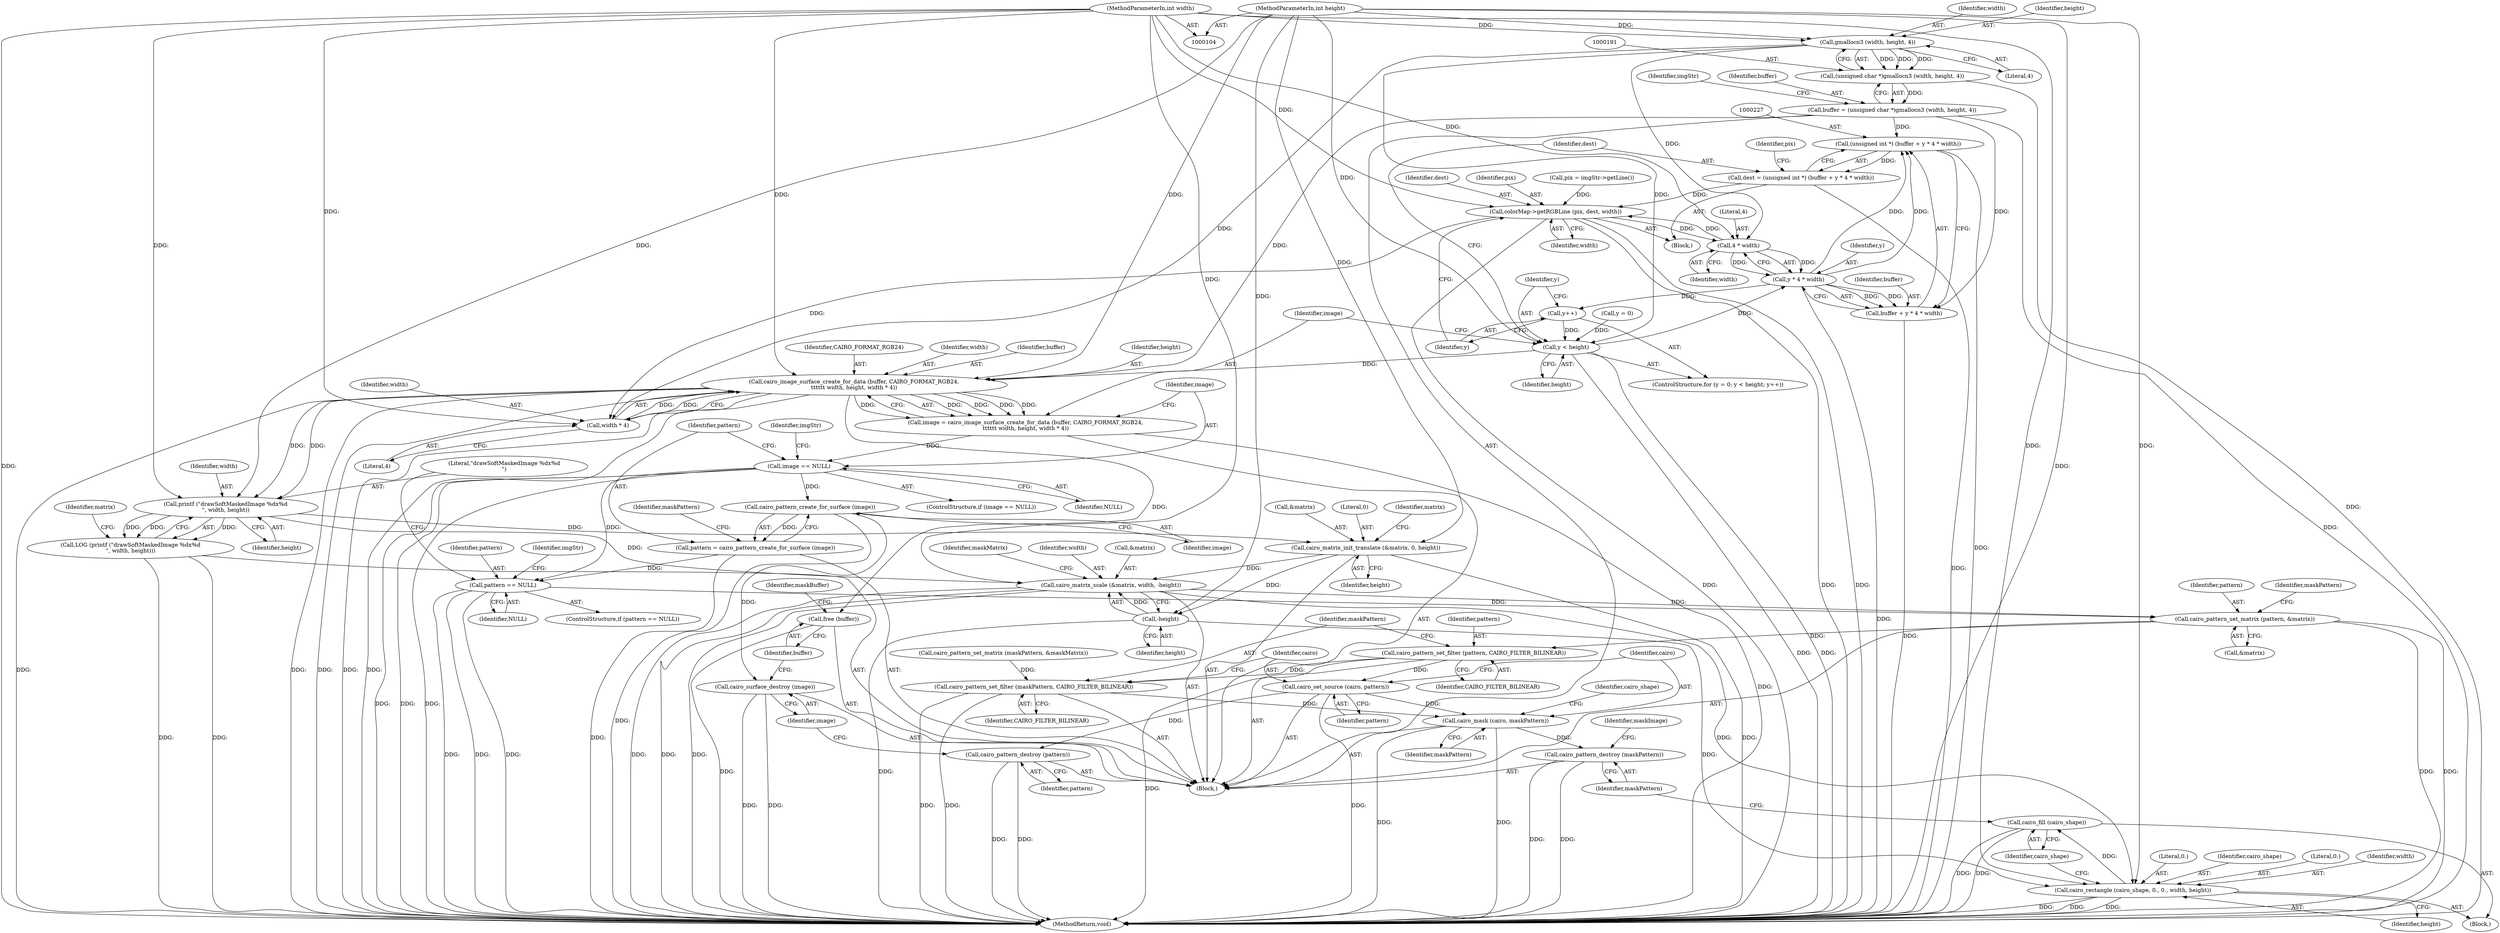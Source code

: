 digraph "0_poppler_7b2d314a61fd0e12f47c62996cb49ec0d1ba747a_3@API" {
"1000192" [label="(Call,gmallocn3 (width, height, 4))"];
"1000108" [label="(MethodParameterIn,int width)"];
"1000109" [label="(MethodParameterIn,int height)"];
"1000190" [label="(Call,(unsigned char *)gmallocn3 (width, height, 4))"];
"1000188" [label="(Call,buffer = (unsigned char *)gmallocn3 (width, height, 4))"];
"1000226" [label="(Call,(unsigned int *) (buffer + y * 4 * width))"];
"1000224" [label="(Call,dest = (unsigned int *) (buffer + y * 4 * width))"];
"1000238" [label="(Call,colorMap->getRGBLine (pix, dest, width))"];
"1000232" [label="(Call,4 * width)"];
"1000230" [label="(Call,y * 4 * width)"];
"1000221" [label="(Call,y++)"];
"1000218" [label="(Call,y < height)"];
"1000244" [label="(Call,cairo_image_surface_create_for_data (buffer, CAIRO_FORMAT_RGB24,\n\t\t\t\t\t\t width, height, width * 4))"];
"1000242" [label="(Call,image = cairo_image_surface_create_for_data (buffer, CAIRO_FORMAT_RGB24,\n\t\t\t\t\t\t width, height, width * 4))"];
"1000253" [label="(Call,image == NULL)"];
"1000262" [label="(Call,cairo_pattern_create_for_surface (image))"];
"1000260" [label="(Call,pattern = cairo_pattern_create_for_surface (image))"];
"1000269" [label="(Call,pattern == NULL)"];
"1000303" [label="(Call,cairo_pattern_set_matrix (pattern, &matrix))"];
"1000311" [label="(Call,cairo_pattern_set_filter (pattern, CAIRO_FILTER_BILINEAR))"];
"1000314" [label="(Call,cairo_pattern_set_filter (maskPattern, CAIRO_FILTER_BILINEAR))"];
"1000320" [label="(Call,cairo_mask (cairo, maskPattern))"];
"1000334" [label="(Call,cairo_pattern_destroy (maskPattern))"];
"1000317" [label="(Call,cairo_set_source (cairo, pattern))"];
"1000338" [label="(Call,cairo_pattern_destroy (pattern))"];
"1000340" [label="(Call,cairo_surface_destroy (image))"];
"1000277" [label="(Call,printf (\"drawSoftMaskedImage %dx%d\n\", width, height))"];
"1000276" [label="(Call,LOG (printf (\"drawSoftMaskedImage %dx%d\n\", width, height)))"];
"1000281" [label="(Call,cairo_matrix_init_translate (&matrix, 0, height))"];
"1000286" [label="(Call,cairo_matrix_scale (&matrix, width, -height))"];
"1000326" [label="(Call,cairo_rectangle (cairo_shape, 0., 0., width, height))"];
"1000332" [label="(Call,cairo_fill (cairo_shape))"];
"1000290" [label="(Call,-height)"];
"1000342" [label="(Call,free (buffer))"];
"1000228" [label="(Call,buffer + y * 4 * width)"];
"1000249" [label="(Call,width * 4)"];
"1000342" [label="(Call,free (buffer))"];
"1000343" [label="(Identifier,buffer)"];
"1000250" [label="(Identifier,width)"];
"1000277" [label="(Call,printf (\"drawSoftMaskedImage %dx%d\n\", width, height))"];
"1000288" [label="(Identifier,matrix)"];
"1000282" [label="(Call,&matrix)"];
"1000333" [label="(Identifier,cairo_shape)"];
"1000276" [label="(Call,LOG (printf (\"drawSoftMaskedImage %dx%d\n\", width, height)))"];
"1000194" [label="(Identifier,height)"];
"1000325" [label="(Block,)"];
"1000278" [label="(Literal,\"drawSoftMaskedImage %dx%d\n\")"];
"1000294" [label="(Identifier,maskMatrix)"];
"1000197" [label="(Identifier,imgStr)"];
"1000303" [label="(Call,cairo_pattern_set_matrix (pattern, &matrix))"];
"1000338" [label="(Call,cairo_pattern_destroy (pattern))"];
"1000222" [label="(Identifier,y)"];
"1000236" [label="(Identifier,pix)"];
"1000345" [label="(Identifier,maskBuffer)"];
"1000190" [label="(Call,(unsigned char *)gmallocn3 (width, height, 4))"];
"1000308" [label="(Identifier,maskPattern)"];
"1000260" [label="(Call,pattern = cairo_pattern_create_for_surface (image))"];
"1000193" [label="(Identifier,width)"];
"1000188" [label="(Call,buffer = (unsigned char *)gmallocn3 (width, height, 4))"];
"1000253" [label="(Call,image == NULL)"];
"1000249" [label="(Call,width * 4)"];
"1000334" [label="(Call,cairo_pattern_destroy (maskPattern))"];
"1000234" [label="(Identifier,width)"];
"1000108" [label="(MethodParameterIn,int width)"];
"1000195" [label="(Literal,4)"];
"1000337" [label="(Identifier,maskImage)"];
"1000285" [label="(Identifier,height)"];
"1000238" [label="(Call,colorMap->getRGBLine (pix, dest, width))"];
"1000251" [label="(Literal,4)"];
"1000311" [label="(Call,cairo_pattern_set_filter (pattern, CAIRO_FILTER_BILINEAR))"];
"1000241" [label="(Identifier,width)"];
"1000340" [label="(Call,cairo_surface_destroy (image))"];
"1000232" [label="(Call,4 * width)"];
"1000269" [label="(Call,pattern == NULL)"];
"1000305" [label="(Call,&matrix)"];
"1000214" [label="(ControlStructure,for (y = 0; y < height; y++))"];
"1000189" [label="(Identifier,buffer)"];
"1000261" [label="(Identifier,pattern)"];
"1000233" [label="(Literal,4)"];
"1000265" [label="(Identifier,maskPattern)"];
"1000322" [label="(Identifier,maskPattern)"];
"1000271" [label="(Identifier,NULL)"];
"1000328" [label="(Literal,0.)"];
"1000280" [label="(Identifier,height)"];
"1000231" [label="(Identifier,y)"];
"1000318" [label="(Identifier,cairo)"];
"1000248" [label="(Identifier,height)"];
"1000314" [label="(Call,cairo_pattern_set_filter (maskPattern, CAIRO_FILTER_BILINEAR))"];
"1000268" [label="(ControlStructure,if (pattern == NULL))"];
"1000221" [label="(Call,y++)"];
"1000262" [label="(Call,cairo_pattern_create_for_surface (image))"];
"1000341" [label="(Identifier,image)"];
"1000286" [label="(Call,cairo_matrix_scale (&matrix, width, -height))"];
"1000290" [label="(Call,-height)"];
"1000258" [label="(Identifier,imgStr)"];
"1000246" [label="(Identifier,CAIRO_FORMAT_RGB24)"];
"1000291" [label="(Identifier,height)"];
"1000330" [label="(Identifier,width)"];
"1000220" [label="(Identifier,height)"];
"1000332" [label="(Call,cairo_fill (cairo_shape))"];
"1000263" [label="(Identifier,image)"];
"1000223" [label="(Block,)"];
"1000307" [label="(Call,cairo_pattern_set_matrix (maskPattern, &maskMatrix))"];
"1000320" [label="(Call,cairo_mask (cairo, maskPattern))"];
"1000252" [label="(ControlStructure,if (image == NULL))"];
"1000281" [label="(Call,cairo_matrix_init_translate (&matrix, 0, height))"];
"1000331" [label="(Identifier,height)"];
"1000225" [label="(Identifier,dest)"];
"1000239" [label="(Identifier,pix)"];
"1000289" [label="(Identifier,width)"];
"1000215" [label="(Call,y = 0)"];
"1000219" [label="(Identifier,y)"];
"1000279" [label="(Identifier,width)"];
"1000115" [label="(Block,)"];
"1000287" [label="(Call,&matrix)"];
"1000321" [label="(Identifier,cairo)"];
"1000244" [label="(Call,cairo_image_surface_create_for_data (buffer, CAIRO_FORMAT_RGB24,\n\t\t\t\t\t\t width, height, width * 4))"];
"1000192" [label="(Call,gmallocn3 (width, height, 4))"];
"1000230" [label="(Call,y * 4 * width)"];
"1000242" [label="(Call,image = cairo_image_surface_create_for_data (buffer, CAIRO_FORMAT_RGB24,\n\t\t\t\t\t\t width, height, width * 4))"];
"1000312" [label="(Identifier,pattern)"];
"1000329" [label="(Literal,0.)"];
"1000317" [label="(Call,cairo_set_source (cairo, pattern))"];
"1000274" [label="(Identifier,imgStr)"];
"1000339" [label="(Identifier,pattern)"];
"1000284" [label="(Literal,0)"];
"1000304" [label="(Identifier,pattern)"];
"1000283" [label="(Identifier,matrix)"];
"1000270" [label="(Identifier,pattern)"];
"1000224" [label="(Call,dest = (unsigned int *) (buffer + y * 4 * width))"];
"1000247" [label="(Identifier,width)"];
"1000255" [label="(Identifier,NULL)"];
"1000327" [label="(Identifier,cairo_shape)"];
"1000324" [label="(Identifier,cairo_shape)"];
"1000235" [label="(Call,pix = imgStr->getLine())"];
"1000218" [label="(Call,y < height)"];
"1000326" [label="(Call,cairo_rectangle (cairo_shape, 0., 0., width, height))"];
"1000348" [label="(MethodReturn,void)"];
"1000228" [label="(Call,buffer + y * 4 * width)"];
"1000109" [label="(MethodParameterIn,int height)"];
"1000315" [label="(Identifier,maskPattern)"];
"1000254" [label="(Identifier,image)"];
"1000319" [label="(Identifier,pattern)"];
"1000313" [label="(Identifier,CAIRO_FILTER_BILINEAR)"];
"1000240" [label="(Identifier,dest)"];
"1000245" [label="(Identifier,buffer)"];
"1000335" [label="(Identifier,maskPattern)"];
"1000316" [label="(Identifier,CAIRO_FILTER_BILINEAR)"];
"1000243" [label="(Identifier,image)"];
"1000229" [label="(Identifier,buffer)"];
"1000226" [label="(Call,(unsigned int *) (buffer + y * 4 * width))"];
"1000192" -> "1000190"  [label="AST: "];
"1000192" -> "1000195"  [label="CFG: "];
"1000193" -> "1000192"  [label="AST: "];
"1000194" -> "1000192"  [label="AST: "];
"1000195" -> "1000192"  [label="AST: "];
"1000190" -> "1000192"  [label="CFG: "];
"1000192" -> "1000190"  [label="DDG: "];
"1000192" -> "1000190"  [label="DDG: "];
"1000192" -> "1000190"  [label="DDG: "];
"1000108" -> "1000192"  [label="DDG: "];
"1000109" -> "1000192"  [label="DDG: "];
"1000192" -> "1000218"  [label="DDG: "];
"1000192" -> "1000232"  [label="DDG: "];
"1000192" -> "1000249"  [label="DDG: "];
"1000108" -> "1000104"  [label="AST: "];
"1000108" -> "1000348"  [label="DDG: "];
"1000108" -> "1000232"  [label="DDG: "];
"1000108" -> "1000238"  [label="DDG: "];
"1000108" -> "1000244"  [label="DDG: "];
"1000108" -> "1000249"  [label="DDG: "];
"1000108" -> "1000277"  [label="DDG: "];
"1000108" -> "1000286"  [label="DDG: "];
"1000108" -> "1000326"  [label="DDG: "];
"1000109" -> "1000104"  [label="AST: "];
"1000109" -> "1000348"  [label="DDG: "];
"1000109" -> "1000218"  [label="DDG: "];
"1000109" -> "1000244"  [label="DDG: "];
"1000109" -> "1000277"  [label="DDG: "];
"1000109" -> "1000281"  [label="DDG: "];
"1000109" -> "1000290"  [label="DDG: "];
"1000109" -> "1000326"  [label="DDG: "];
"1000190" -> "1000188"  [label="AST: "];
"1000191" -> "1000190"  [label="AST: "];
"1000188" -> "1000190"  [label="CFG: "];
"1000190" -> "1000348"  [label="DDG: "];
"1000190" -> "1000188"  [label="DDG: "];
"1000188" -> "1000115"  [label="AST: "];
"1000189" -> "1000188"  [label="AST: "];
"1000197" -> "1000188"  [label="CFG: "];
"1000188" -> "1000348"  [label="DDG: "];
"1000188" -> "1000226"  [label="DDG: "];
"1000188" -> "1000228"  [label="DDG: "];
"1000188" -> "1000244"  [label="DDG: "];
"1000226" -> "1000224"  [label="AST: "];
"1000226" -> "1000228"  [label="CFG: "];
"1000227" -> "1000226"  [label="AST: "];
"1000228" -> "1000226"  [label="AST: "];
"1000224" -> "1000226"  [label="CFG: "];
"1000226" -> "1000348"  [label="DDG: "];
"1000226" -> "1000224"  [label="DDG: "];
"1000230" -> "1000226"  [label="DDG: "];
"1000230" -> "1000226"  [label="DDG: "];
"1000224" -> "1000223"  [label="AST: "];
"1000225" -> "1000224"  [label="AST: "];
"1000236" -> "1000224"  [label="CFG: "];
"1000224" -> "1000348"  [label="DDG: "];
"1000224" -> "1000238"  [label="DDG: "];
"1000238" -> "1000223"  [label="AST: "];
"1000238" -> "1000241"  [label="CFG: "];
"1000239" -> "1000238"  [label="AST: "];
"1000240" -> "1000238"  [label="AST: "];
"1000241" -> "1000238"  [label="AST: "];
"1000222" -> "1000238"  [label="CFG: "];
"1000238" -> "1000348"  [label="DDG: "];
"1000238" -> "1000348"  [label="DDG: "];
"1000238" -> "1000348"  [label="DDG: "];
"1000238" -> "1000232"  [label="DDG: "];
"1000235" -> "1000238"  [label="DDG: "];
"1000232" -> "1000238"  [label="DDG: "];
"1000238" -> "1000249"  [label="DDG: "];
"1000232" -> "1000230"  [label="AST: "];
"1000232" -> "1000234"  [label="CFG: "];
"1000233" -> "1000232"  [label="AST: "];
"1000234" -> "1000232"  [label="AST: "];
"1000230" -> "1000232"  [label="CFG: "];
"1000232" -> "1000230"  [label="DDG: "];
"1000232" -> "1000230"  [label="DDG: "];
"1000230" -> "1000228"  [label="AST: "];
"1000231" -> "1000230"  [label="AST: "];
"1000228" -> "1000230"  [label="CFG: "];
"1000230" -> "1000348"  [label="DDG: "];
"1000230" -> "1000221"  [label="DDG: "];
"1000230" -> "1000228"  [label="DDG: "];
"1000230" -> "1000228"  [label="DDG: "];
"1000218" -> "1000230"  [label="DDG: "];
"1000221" -> "1000214"  [label="AST: "];
"1000221" -> "1000222"  [label="CFG: "];
"1000222" -> "1000221"  [label="AST: "];
"1000219" -> "1000221"  [label="CFG: "];
"1000221" -> "1000218"  [label="DDG: "];
"1000218" -> "1000214"  [label="AST: "];
"1000218" -> "1000220"  [label="CFG: "];
"1000219" -> "1000218"  [label="AST: "];
"1000220" -> "1000218"  [label="AST: "];
"1000225" -> "1000218"  [label="CFG: "];
"1000243" -> "1000218"  [label="CFG: "];
"1000218" -> "1000348"  [label="DDG: "];
"1000218" -> "1000348"  [label="DDG: "];
"1000215" -> "1000218"  [label="DDG: "];
"1000218" -> "1000244"  [label="DDG: "];
"1000244" -> "1000242"  [label="AST: "];
"1000244" -> "1000249"  [label="CFG: "];
"1000245" -> "1000244"  [label="AST: "];
"1000246" -> "1000244"  [label="AST: "];
"1000247" -> "1000244"  [label="AST: "];
"1000248" -> "1000244"  [label="AST: "];
"1000249" -> "1000244"  [label="AST: "];
"1000242" -> "1000244"  [label="CFG: "];
"1000244" -> "1000348"  [label="DDG: "];
"1000244" -> "1000348"  [label="DDG: "];
"1000244" -> "1000348"  [label="DDG: "];
"1000244" -> "1000348"  [label="DDG: "];
"1000244" -> "1000348"  [label="DDG: "];
"1000244" -> "1000242"  [label="DDG: "];
"1000244" -> "1000242"  [label="DDG: "];
"1000244" -> "1000242"  [label="DDG: "];
"1000244" -> "1000242"  [label="DDG: "];
"1000244" -> "1000242"  [label="DDG: "];
"1000249" -> "1000244"  [label="DDG: "];
"1000249" -> "1000244"  [label="DDG: "];
"1000244" -> "1000277"  [label="DDG: "];
"1000244" -> "1000277"  [label="DDG: "];
"1000244" -> "1000342"  [label="DDG: "];
"1000242" -> "1000115"  [label="AST: "];
"1000243" -> "1000242"  [label="AST: "];
"1000254" -> "1000242"  [label="CFG: "];
"1000242" -> "1000348"  [label="DDG: "];
"1000242" -> "1000253"  [label="DDG: "];
"1000253" -> "1000252"  [label="AST: "];
"1000253" -> "1000255"  [label="CFG: "];
"1000254" -> "1000253"  [label="AST: "];
"1000255" -> "1000253"  [label="AST: "];
"1000258" -> "1000253"  [label="CFG: "];
"1000261" -> "1000253"  [label="CFG: "];
"1000253" -> "1000348"  [label="DDG: "];
"1000253" -> "1000348"  [label="DDG: "];
"1000253" -> "1000348"  [label="DDG: "];
"1000253" -> "1000262"  [label="DDG: "];
"1000253" -> "1000269"  [label="DDG: "];
"1000262" -> "1000260"  [label="AST: "];
"1000262" -> "1000263"  [label="CFG: "];
"1000263" -> "1000262"  [label="AST: "];
"1000260" -> "1000262"  [label="CFG: "];
"1000262" -> "1000348"  [label="DDG: "];
"1000262" -> "1000260"  [label="DDG: "];
"1000262" -> "1000340"  [label="DDG: "];
"1000260" -> "1000115"  [label="AST: "];
"1000261" -> "1000260"  [label="AST: "];
"1000265" -> "1000260"  [label="CFG: "];
"1000260" -> "1000348"  [label="DDG: "];
"1000260" -> "1000269"  [label="DDG: "];
"1000269" -> "1000268"  [label="AST: "];
"1000269" -> "1000271"  [label="CFG: "];
"1000270" -> "1000269"  [label="AST: "];
"1000271" -> "1000269"  [label="AST: "];
"1000274" -> "1000269"  [label="CFG: "];
"1000278" -> "1000269"  [label="CFG: "];
"1000269" -> "1000348"  [label="DDG: "];
"1000269" -> "1000348"  [label="DDG: "];
"1000269" -> "1000348"  [label="DDG: "];
"1000269" -> "1000303"  [label="DDG: "];
"1000303" -> "1000115"  [label="AST: "];
"1000303" -> "1000305"  [label="CFG: "];
"1000304" -> "1000303"  [label="AST: "];
"1000305" -> "1000303"  [label="AST: "];
"1000308" -> "1000303"  [label="CFG: "];
"1000303" -> "1000348"  [label="DDG: "];
"1000303" -> "1000348"  [label="DDG: "];
"1000286" -> "1000303"  [label="DDG: "];
"1000303" -> "1000311"  [label="DDG: "];
"1000311" -> "1000115"  [label="AST: "];
"1000311" -> "1000313"  [label="CFG: "];
"1000312" -> "1000311"  [label="AST: "];
"1000313" -> "1000311"  [label="AST: "];
"1000315" -> "1000311"  [label="CFG: "];
"1000311" -> "1000348"  [label="DDG: "];
"1000311" -> "1000314"  [label="DDG: "];
"1000311" -> "1000317"  [label="DDG: "];
"1000314" -> "1000115"  [label="AST: "];
"1000314" -> "1000316"  [label="CFG: "];
"1000315" -> "1000314"  [label="AST: "];
"1000316" -> "1000314"  [label="AST: "];
"1000318" -> "1000314"  [label="CFG: "];
"1000314" -> "1000348"  [label="DDG: "];
"1000314" -> "1000348"  [label="DDG: "];
"1000307" -> "1000314"  [label="DDG: "];
"1000314" -> "1000320"  [label="DDG: "];
"1000320" -> "1000115"  [label="AST: "];
"1000320" -> "1000322"  [label="CFG: "];
"1000321" -> "1000320"  [label="AST: "];
"1000322" -> "1000320"  [label="AST: "];
"1000324" -> "1000320"  [label="CFG: "];
"1000320" -> "1000348"  [label="DDG: "];
"1000320" -> "1000348"  [label="DDG: "];
"1000317" -> "1000320"  [label="DDG: "];
"1000320" -> "1000334"  [label="DDG: "];
"1000334" -> "1000115"  [label="AST: "];
"1000334" -> "1000335"  [label="CFG: "];
"1000335" -> "1000334"  [label="AST: "];
"1000337" -> "1000334"  [label="CFG: "];
"1000334" -> "1000348"  [label="DDG: "];
"1000334" -> "1000348"  [label="DDG: "];
"1000317" -> "1000115"  [label="AST: "];
"1000317" -> "1000319"  [label="CFG: "];
"1000318" -> "1000317"  [label="AST: "];
"1000319" -> "1000317"  [label="AST: "];
"1000321" -> "1000317"  [label="CFG: "];
"1000317" -> "1000348"  [label="DDG: "];
"1000317" -> "1000338"  [label="DDG: "];
"1000338" -> "1000115"  [label="AST: "];
"1000338" -> "1000339"  [label="CFG: "];
"1000339" -> "1000338"  [label="AST: "];
"1000341" -> "1000338"  [label="CFG: "];
"1000338" -> "1000348"  [label="DDG: "];
"1000338" -> "1000348"  [label="DDG: "];
"1000340" -> "1000115"  [label="AST: "];
"1000340" -> "1000341"  [label="CFG: "];
"1000341" -> "1000340"  [label="AST: "];
"1000343" -> "1000340"  [label="CFG: "];
"1000340" -> "1000348"  [label="DDG: "];
"1000340" -> "1000348"  [label="DDG: "];
"1000277" -> "1000276"  [label="AST: "];
"1000277" -> "1000280"  [label="CFG: "];
"1000278" -> "1000277"  [label="AST: "];
"1000279" -> "1000277"  [label="AST: "];
"1000280" -> "1000277"  [label="AST: "];
"1000276" -> "1000277"  [label="CFG: "];
"1000277" -> "1000276"  [label="DDG: "];
"1000277" -> "1000276"  [label="DDG: "];
"1000277" -> "1000276"  [label="DDG: "];
"1000277" -> "1000281"  [label="DDG: "];
"1000277" -> "1000286"  [label="DDG: "];
"1000276" -> "1000115"  [label="AST: "];
"1000283" -> "1000276"  [label="CFG: "];
"1000276" -> "1000348"  [label="DDG: "];
"1000276" -> "1000348"  [label="DDG: "];
"1000281" -> "1000115"  [label="AST: "];
"1000281" -> "1000285"  [label="CFG: "];
"1000282" -> "1000281"  [label="AST: "];
"1000284" -> "1000281"  [label="AST: "];
"1000285" -> "1000281"  [label="AST: "];
"1000288" -> "1000281"  [label="CFG: "];
"1000281" -> "1000348"  [label="DDG: "];
"1000281" -> "1000286"  [label="DDG: "];
"1000281" -> "1000290"  [label="DDG: "];
"1000286" -> "1000115"  [label="AST: "];
"1000286" -> "1000290"  [label="CFG: "];
"1000287" -> "1000286"  [label="AST: "];
"1000289" -> "1000286"  [label="AST: "];
"1000290" -> "1000286"  [label="AST: "];
"1000294" -> "1000286"  [label="CFG: "];
"1000286" -> "1000348"  [label="DDG: "];
"1000286" -> "1000348"  [label="DDG: "];
"1000286" -> "1000348"  [label="DDG: "];
"1000290" -> "1000286"  [label="DDG: "];
"1000286" -> "1000326"  [label="DDG: "];
"1000326" -> "1000325"  [label="AST: "];
"1000326" -> "1000331"  [label="CFG: "];
"1000327" -> "1000326"  [label="AST: "];
"1000328" -> "1000326"  [label="AST: "];
"1000329" -> "1000326"  [label="AST: "];
"1000330" -> "1000326"  [label="AST: "];
"1000331" -> "1000326"  [label="AST: "];
"1000333" -> "1000326"  [label="CFG: "];
"1000326" -> "1000348"  [label="DDG: "];
"1000326" -> "1000348"  [label="DDG: "];
"1000326" -> "1000348"  [label="DDG: "];
"1000290" -> "1000326"  [label="DDG: "];
"1000326" -> "1000332"  [label="DDG: "];
"1000332" -> "1000325"  [label="AST: "];
"1000332" -> "1000333"  [label="CFG: "];
"1000333" -> "1000332"  [label="AST: "];
"1000335" -> "1000332"  [label="CFG: "];
"1000332" -> "1000348"  [label="DDG: "];
"1000332" -> "1000348"  [label="DDG: "];
"1000290" -> "1000291"  [label="CFG: "];
"1000291" -> "1000290"  [label="AST: "];
"1000290" -> "1000348"  [label="DDG: "];
"1000342" -> "1000115"  [label="AST: "];
"1000342" -> "1000343"  [label="CFG: "];
"1000343" -> "1000342"  [label="AST: "];
"1000345" -> "1000342"  [label="CFG: "];
"1000342" -> "1000348"  [label="DDG: "];
"1000229" -> "1000228"  [label="AST: "];
"1000228" -> "1000348"  [label="DDG: "];
"1000249" -> "1000251"  [label="CFG: "];
"1000250" -> "1000249"  [label="AST: "];
"1000251" -> "1000249"  [label="AST: "];
}
